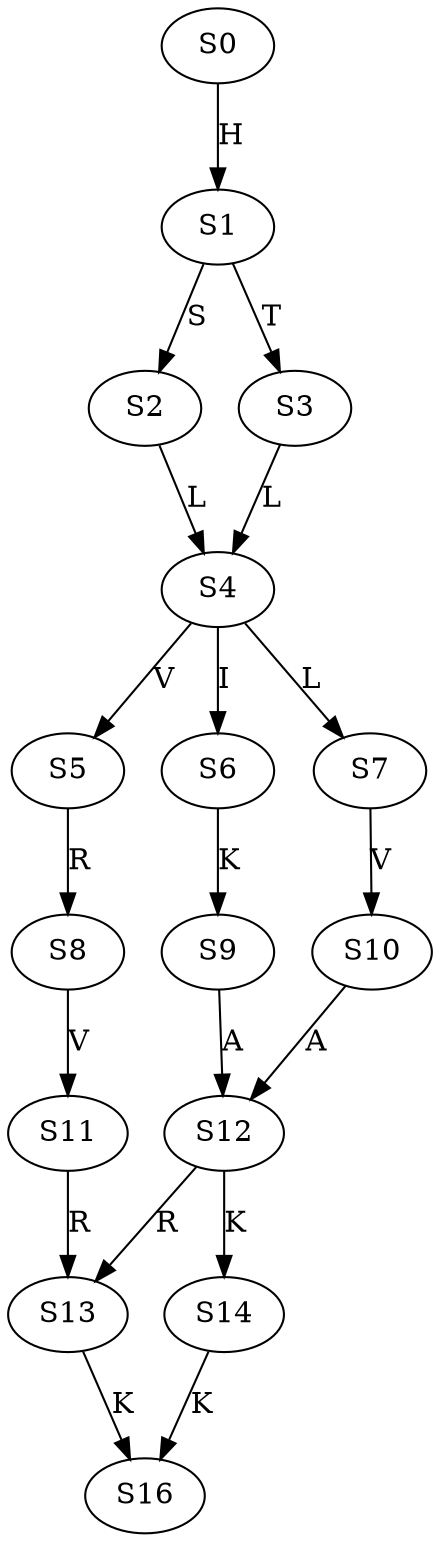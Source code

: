 strict digraph  {
	S0 -> S1 [ label = H ];
	S1 -> S2 [ label = S ];
	S1 -> S3 [ label = T ];
	S2 -> S4 [ label = L ];
	S3 -> S4 [ label = L ];
	S4 -> S5 [ label = V ];
	S4 -> S6 [ label = I ];
	S4 -> S7 [ label = L ];
	S5 -> S8 [ label = R ];
	S6 -> S9 [ label = K ];
	S7 -> S10 [ label = V ];
	S8 -> S11 [ label = V ];
	S9 -> S12 [ label = A ];
	S10 -> S12 [ label = A ];
	S11 -> S13 [ label = R ];
	S12 -> S14 [ label = K ];
	S12 -> S13 [ label = R ];
	S13 -> S16 [ label = K ];
	S14 -> S16 [ label = K ];
}
